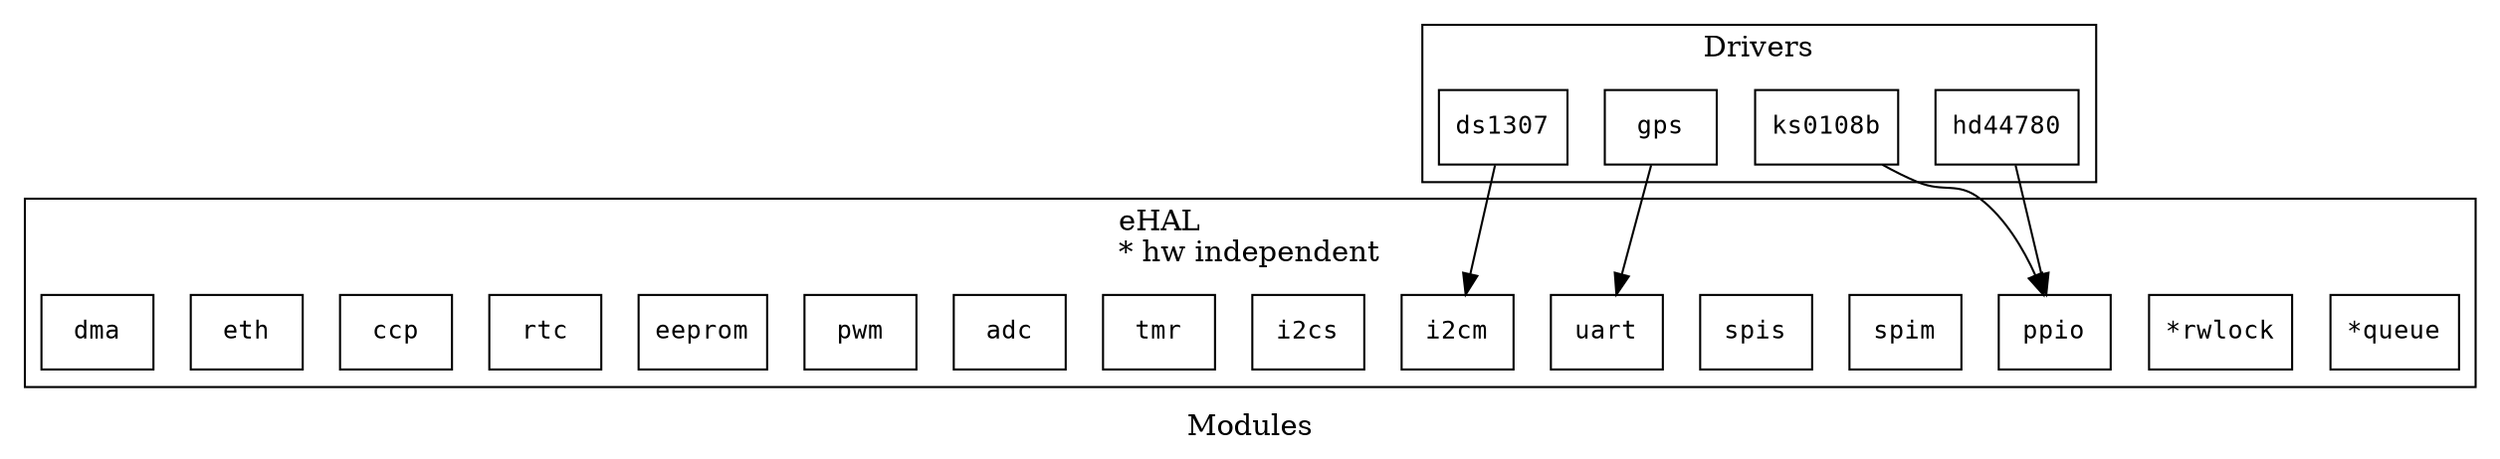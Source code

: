 digraph G {
	node [	fontname = "Bitstream Vera Sans Mono"
		shape = "record"
		fontsize = 12 ];
        edge [	fontname = "Bitstream Vera Sans Mono"
		fontsize = 8 ];
	ratio ="fill";
	label="Modules";
/*------------------------------------------------------------------------*/
	subgraph cluster_ehal {
		label="eHAL\l* hw independent";
		queue [label="*queue"];
		rwlock [label="*rwlock"];
		ppio;
		spim;
		spis;
		uart;
		i2cm;
		i2cs;
		spim;
		spis;
		uart;
		i2cm;
		i2cs;
		tmr;
		adc;
		pwm;
		eeprom;
		rtc;
		ccp;
		eth;
		dma;
	}

/*------------------------------------------------------------------------*/
	subgraph cluster_gelila {
		label="Drivers";

		hd44780 -> ppio;
		ks0108b -> ppio;
		ds1307 -> i2cm;
		gps -> uart;
	}
}
